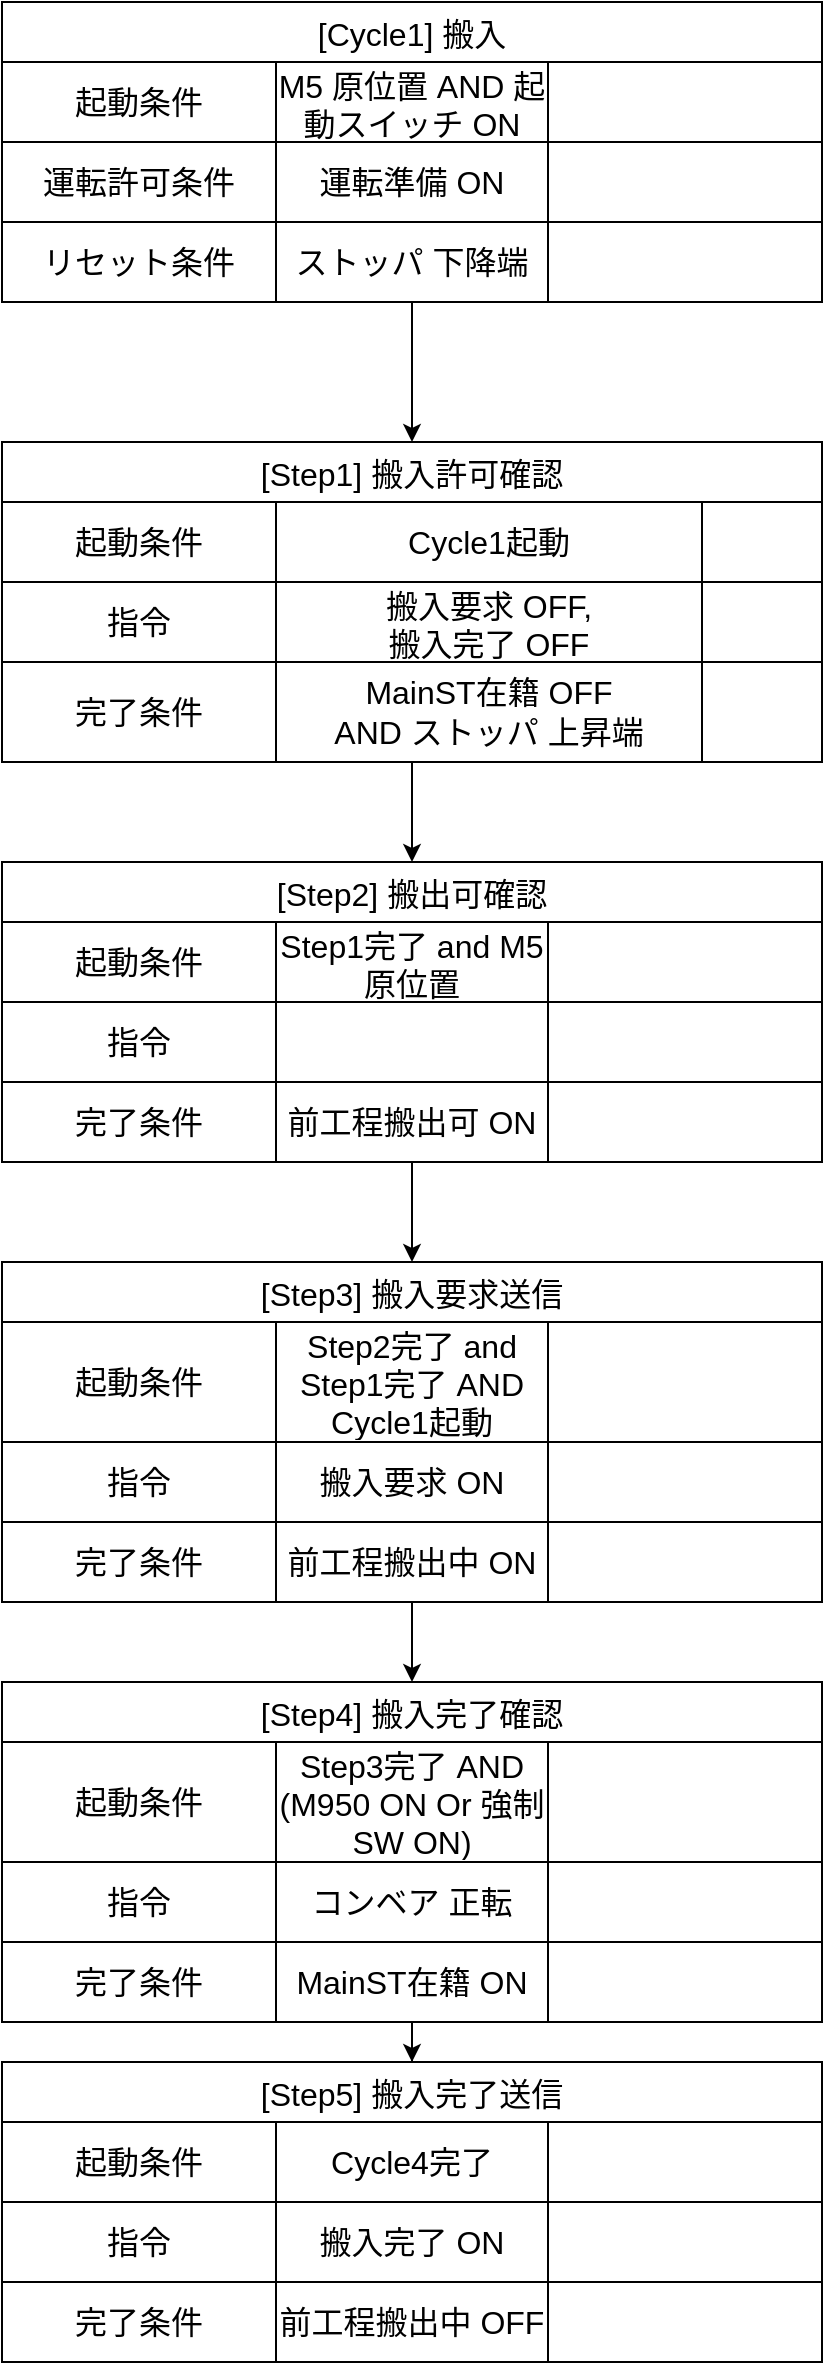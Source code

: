 <mxfile version="24.6.1" type="device">
  <diagram name="ページ1" id="T-ucygQCZ17C22osFPQH">
    <mxGraphModel dx="794" dy="420" grid="1" gridSize="10" guides="1" tooltips="1" connect="1" arrows="1" fold="1" page="1" pageScale="1" pageWidth="827" pageHeight="1169" math="0" shadow="0">
      <root>
        <mxCell id="0" />
        <mxCell id="1" parent="0" />
        <mxCell id="GdQTWJkQBUr_y7czLVZl-92" style="edgeStyle=orthogonalEdgeStyle;rounded=0;orthogonalLoop=1;jettySize=auto;html=1;entryX=0.5;entryY=0;entryDx=0;entryDy=0;" parent="1" source="GdQTWJkQBUr_y7czLVZl-14" target="GdQTWJkQBUr_y7czLVZl-27" edge="1">
          <mxGeometry relative="1" as="geometry" />
        </mxCell>
        <mxCell id="GdQTWJkQBUr_y7czLVZl-14" value="[Cycle1] 搬入" style="shape=table;startSize=30;container=1;collapsible=0;childLayout=tableLayout;strokeColor=default;fontSize=16;" parent="1" vertex="1">
          <mxGeometry x="80" y="40" width="410" height="150" as="geometry" />
        </mxCell>
        <mxCell id="GdQTWJkQBUr_y7czLVZl-15" value="" style="shape=tableRow;horizontal=0;startSize=0;swimlaneHead=0;swimlaneBody=0;strokeColor=inherit;top=0;left=0;bottom=0;right=0;collapsible=0;dropTarget=0;fillColor=none;points=[[0,0.5],[1,0.5]];portConstraint=eastwest;fontSize=16;" parent="GdQTWJkQBUr_y7czLVZl-14" vertex="1">
          <mxGeometry y="30" width="410" height="40" as="geometry" />
        </mxCell>
        <mxCell id="GdQTWJkQBUr_y7czLVZl-16" value="起動条件" style="shape=partialRectangle;html=1;whiteSpace=wrap;connectable=0;strokeColor=inherit;overflow=hidden;fillColor=none;top=0;left=0;bottom=0;right=0;pointerEvents=1;fontSize=16;" parent="GdQTWJkQBUr_y7czLVZl-15" vertex="1">
          <mxGeometry width="137" height="40" as="geometry">
            <mxRectangle width="137" height="40" as="alternateBounds" />
          </mxGeometry>
        </mxCell>
        <mxCell id="GdQTWJkQBUr_y7czLVZl-17" value="M5 原位置 AND 起動スイッチ ON" style="shape=partialRectangle;html=1;whiteSpace=wrap;connectable=0;strokeColor=inherit;overflow=hidden;fillColor=none;top=0;left=0;bottom=0;right=0;pointerEvents=1;fontSize=16;" parent="GdQTWJkQBUr_y7czLVZl-15" vertex="1">
          <mxGeometry x="137" width="136" height="40" as="geometry">
            <mxRectangle width="136" height="40" as="alternateBounds" />
          </mxGeometry>
        </mxCell>
        <mxCell id="GdQTWJkQBUr_y7czLVZl-18" value="" style="shape=partialRectangle;html=1;whiteSpace=wrap;connectable=0;strokeColor=inherit;overflow=hidden;fillColor=none;top=0;left=0;bottom=0;right=0;pointerEvents=1;fontSize=16;" parent="GdQTWJkQBUr_y7czLVZl-15" vertex="1">
          <mxGeometry x="273" width="137" height="40" as="geometry">
            <mxRectangle width="137" height="40" as="alternateBounds" />
          </mxGeometry>
        </mxCell>
        <mxCell id="GdQTWJkQBUr_y7czLVZl-19" value="" style="shape=tableRow;horizontal=0;startSize=0;swimlaneHead=0;swimlaneBody=0;strokeColor=inherit;top=0;left=0;bottom=0;right=0;collapsible=0;dropTarget=0;fillColor=none;points=[[0,0.5],[1,0.5]];portConstraint=eastwest;fontSize=16;" parent="GdQTWJkQBUr_y7czLVZl-14" vertex="1">
          <mxGeometry y="70" width="410" height="40" as="geometry" />
        </mxCell>
        <mxCell id="GdQTWJkQBUr_y7czLVZl-20" value="運転許可条件" style="shape=partialRectangle;html=1;whiteSpace=wrap;connectable=0;strokeColor=inherit;overflow=hidden;fillColor=none;top=0;left=0;bottom=0;right=0;pointerEvents=1;fontSize=16;" parent="GdQTWJkQBUr_y7czLVZl-19" vertex="1">
          <mxGeometry width="137" height="40" as="geometry">
            <mxRectangle width="137" height="40" as="alternateBounds" />
          </mxGeometry>
        </mxCell>
        <mxCell id="GdQTWJkQBUr_y7czLVZl-21" value="運転準備 ON" style="shape=partialRectangle;html=1;whiteSpace=wrap;connectable=0;strokeColor=inherit;overflow=hidden;fillColor=none;top=0;left=0;bottom=0;right=0;pointerEvents=1;fontSize=16;" parent="GdQTWJkQBUr_y7czLVZl-19" vertex="1">
          <mxGeometry x="137" width="136" height="40" as="geometry">
            <mxRectangle width="136" height="40" as="alternateBounds" />
          </mxGeometry>
        </mxCell>
        <mxCell id="GdQTWJkQBUr_y7czLVZl-22" value="" style="shape=partialRectangle;html=1;whiteSpace=wrap;connectable=0;strokeColor=inherit;overflow=hidden;fillColor=none;top=0;left=0;bottom=0;right=0;pointerEvents=1;fontSize=16;" parent="GdQTWJkQBUr_y7czLVZl-19" vertex="1">
          <mxGeometry x="273" width="137" height="40" as="geometry">
            <mxRectangle width="137" height="40" as="alternateBounds" />
          </mxGeometry>
        </mxCell>
        <mxCell id="GdQTWJkQBUr_y7czLVZl-23" value="" style="shape=tableRow;horizontal=0;startSize=0;swimlaneHead=0;swimlaneBody=0;strokeColor=inherit;top=0;left=0;bottom=0;right=0;collapsible=0;dropTarget=0;fillColor=none;points=[[0,0.5],[1,0.5]];portConstraint=eastwest;fontSize=16;" parent="GdQTWJkQBUr_y7czLVZl-14" vertex="1">
          <mxGeometry y="110" width="410" height="40" as="geometry" />
        </mxCell>
        <mxCell id="GdQTWJkQBUr_y7czLVZl-24" value="リセット条件" style="shape=partialRectangle;html=1;whiteSpace=wrap;connectable=0;strokeColor=inherit;overflow=hidden;fillColor=none;top=0;left=0;bottom=0;right=0;pointerEvents=1;fontSize=16;" parent="GdQTWJkQBUr_y7czLVZl-23" vertex="1">
          <mxGeometry width="137" height="40" as="geometry">
            <mxRectangle width="137" height="40" as="alternateBounds" />
          </mxGeometry>
        </mxCell>
        <mxCell id="GdQTWJkQBUr_y7czLVZl-25" value="ストッパ 下降端" style="shape=partialRectangle;html=1;whiteSpace=wrap;connectable=0;strokeColor=inherit;overflow=hidden;fillColor=none;top=0;left=0;bottom=0;right=0;pointerEvents=1;fontSize=16;" parent="GdQTWJkQBUr_y7czLVZl-23" vertex="1">
          <mxGeometry x="137" width="136" height="40" as="geometry">
            <mxRectangle width="136" height="40" as="alternateBounds" />
          </mxGeometry>
        </mxCell>
        <mxCell id="GdQTWJkQBUr_y7czLVZl-26" value="" style="shape=partialRectangle;html=1;whiteSpace=wrap;connectable=0;strokeColor=inherit;overflow=hidden;fillColor=none;top=0;left=0;bottom=0;right=0;pointerEvents=1;fontSize=16;" parent="GdQTWJkQBUr_y7czLVZl-23" vertex="1">
          <mxGeometry x="273" width="137" height="40" as="geometry">
            <mxRectangle width="137" height="40" as="alternateBounds" />
          </mxGeometry>
        </mxCell>
        <mxCell id="GdQTWJkQBUr_y7czLVZl-93" style="edgeStyle=orthogonalEdgeStyle;rounded=0;orthogonalLoop=1;jettySize=auto;html=1;entryX=0.5;entryY=0;entryDx=0;entryDy=0;" parent="1" source="GdQTWJkQBUr_y7czLVZl-27" target="GdQTWJkQBUr_y7czLVZl-79" edge="1">
          <mxGeometry relative="1" as="geometry" />
        </mxCell>
        <mxCell id="GdQTWJkQBUr_y7czLVZl-27" value="[Step1] 搬入許可確認" style="shape=table;startSize=30;container=1;collapsible=0;childLayout=tableLayout;strokeColor=default;fontSize=16;" parent="1" vertex="1">
          <mxGeometry x="80" y="260" width="410" height="160" as="geometry" />
        </mxCell>
        <mxCell id="GdQTWJkQBUr_y7czLVZl-28" value="" style="shape=tableRow;horizontal=0;startSize=0;swimlaneHead=0;swimlaneBody=0;strokeColor=inherit;top=0;left=0;bottom=0;right=0;collapsible=0;dropTarget=0;fillColor=none;points=[[0,0.5],[1,0.5]];portConstraint=eastwest;fontSize=16;" parent="GdQTWJkQBUr_y7czLVZl-27" vertex="1">
          <mxGeometry y="30" width="410" height="40" as="geometry" />
        </mxCell>
        <mxCell id="GdQTWJkQBUr_y7czLVZl-29" value="起動条件" style="shape=partialRectangle;html=1;whiteSpace=wrap;connectable=0;strokeColor=inherit;overflow=hidden;fillColor=none;top=0;left=0;bottom=0;right=0;pointerEvents=1;fontSize=16;" parent="GdQTWJkQBUr_y7czLVZl-28" vertex="1">
          <mxGeometry width="137" height="40" as="geometry">
            <mxRectangle width="137" height="40" as="alternateBounds" />
          </mxGeometry>
        </mxCell>
        <mxCell id="GdQTWJkQBUr_y7czLVZl-30" value="Cycle1起動" style="shape=partialRectangle;html=1;whiteSpace=wrap;connectable=0;strokeColor=inherit;overflow=hidden;fillColor=none;top=0;left=0;bottom=0;right=0;pointerEvents=1;fontSize=16;" parent="GdQTWJkQBUr_y7czLVZl-28" vertex="1">
          <mxGeometry x="137" width="213" height="40" as="geometry">
            <mxRectangle width="213" height="40" as="alternateBounds" />
          </mxGeometry>
        </mxCell>
        <mxCell id="GdQTWJkQBUr_y7czLVZl-31" value="" style="shape=partialRectangle;html=1;whiteSpace=wrap;connectable=0;strokeColor=inherit;overflow=hidden;fillColor=none;top=0;left=0;bottom=0;right=0;pointerEvents=1;fontSize=16;" parent="GdQTWJkQBUr_y7czLVZl-28" vertex="1">
          <mxGeometry x="350" width="60" height="40" as="geometry">
            <mxRectangle width="60" height="40" as="alternateBounds" />
          </mxGeometry>
        </mxCell>
        <mxCell id="GdQTWJkQBUr_y7czLVZl-32" value="" style="shape=tableRow;horizontal=0;startSize=0;swimlaneHead=0;swimlaneBody=0;strokeColor=inherit;top=0;left=0;bottom=0;right=0;collapsible=0;dropTarget=0;fillColor=none;points=[[0,0.5],[1,0.5]];portConstraint=eastwest;fontSize=16;" parent="GdQTWJkQBUr_y7czLVZl-27" vertex="1">
          <mxGeometry y="70" width="410" height="40" as="geometry" />
        </mxCell>
        <mxCell id="GdQTWJkQBUr_y7czLVZl-33" value="指令" style="shape=partialRectangle;html=1;whiteSpace=wrap;connectable=0;strokeColor=inherit;overflow=hidden;fillColor=none;top=0;left=0;bottom=0;right=0;pointerEvents=1;fontSize=16;" parent="GdQTWJkQBUr_y7czLVZl-32" vertex="1">
          <mxGeometry width="137" height="40" as="geometry">
            <mxRectangle width="137" height="40" as="alternateBounds" />
          </mxGeometry>
        </mxCell>
        <mxCell id="GdQTWJkQBUr_y7czLVZl-34" value="搬入要求 OFF,&lt;div&gt;搬入完了 OFF&lt;/div&gt;" style="shape=partialRectangle;html=1;whiteSpace=wrap;connectable=0;strokeColor=inherit;overflow=hidden;fillColor=none;top=0;left=0;bottom=0;right=0;pointerEvents=1;fontSize=16;" parent="GdQTWJkQBUr_y7czLVZl-32" vertex="1">
          <mxGeometry x="137" width="213" height="40" as="geometry">
            <mxRectangle width="213" height="40" as="alternateBounds" />
          </mxGeometry>
        </mxCell>
        <mxCell id="GdQTWJkQBUr_y7czLVZl-35" value="" style="shape=partialRectangle;html=1;whiteSpace=wrap;connectable=0;strokeColor=inherit;overflow=hidden;fillColor=none;top=0;left=0;bottom=0;right=0;pointerEvents=1;fontSize=16;" parent="GdQTWJkQBUr_y7czLVZl-32" vertex="1">
          <mxGeometry x="350" width="60" height="40" as="geometry">
            <mxRectangle width="60" height="40" as="alternateBounds" />
          </mxGeometry>
        </mxCell>
        <mxCell id="GdQTWJkQBUr_y7czLVZl-36" value="" style="shape=tableRow;horizontal=0;startSize=0;swimlaneHead=0;swimlaneBody=0;strokeColor=inherit;top=0;left=0;bottom=0;right=0;collapsible=0;dropTarget=0;fillColor=none;points=[[0,0.5],[1,0.5]];portConstraint=eastwest;fontSize=16;" parent="GdQTWJkQBUr_y7czLVZl-27" vertex="1">
          <mxGeometry y="110" width="410" height="50" as="geometry" />
        </mxCell>
        <mxCell id="GdQTWJkQBUr_y7czLVZl-37" value="完了条件" style="shape=partialRectangle;html=1;whiteSpace=wrap;connectable=0;strokeColor=inherit;overflow=hidden;fillColor=none;top=0;left=0;bottom=0;right=0;pointerEvents=1;fontSize=16;" parent="GdQTWJkQBUr_y7czLVZl-36" vertex="1">
          <mxGeometry width="137" height="50" as="geometry">
            <mxRectangle width="137" height="50" as="alternateBounds" />
          </mxGeometry>
        </mxCell>
        <mxCell id="GdQTWJkQBUr_y7czLVZl-38" value="MainST在籍 OFF&lt;div&gt;AND ストッパ 上昇端&lt;/div&gt;" style="shape=partialRectangle;html=1;whiteSpace=wrap;connectable=0;strokeColor=inherit;overflow=hidden;fillColor=none;top=0;left=0;bottom=0;right=0;pointerEvents=1;fontSize=16;" parent="GdQTWJkQBUr_y7czLVZl-36" vertex="1">
          <mxGeometry x="137" width="213" height="50" as="geometry">
            <mxRectangle width="213" height="50" as="alternateBounds" />
          </mxGeometry>
        </mxCell>
        <mxCell id="GdQTWJkQBUr_y7czLVZl-39" value="" style="shape=partialRectangle;html=1;whiteSpace=wrap;connectable=0;strokeColor=inherit;overflow=hidden;fillColor=none;top=0;left=0;bottom=0;right=0;pointerEvents=1;fontSize=16;" parent="GdQTWJkQBUr_y7czLVZl-36" vertex="1">
          <mxGeometry x="350" width="60" height="50" as="geometry">
            <mxRectangle width="60" height="50" as="alternateBounds" />
          </mxGeometry>
        </mxCell>
        <mxCell id="GdQTWJkQBUr_y7czLVZl-95" style="edgeStyle=orthogonalEdgeStyle;rounded=0;orthogonalLoop=1;jettySize=auto;html=1;entryX=0.5;entryY=0;entryDx=0;entryDy=0;" parent="1" source="GdQTWJkQBUr_y7czLVZl-40" target="GdQTWJkQBUr_y7czLVZl-53" edge="1">
          <mxGeometry relative="1" as="geometry" />
        </mxCell>
        <mxCell id="GdQTWJkQBUr_y7czLVZl-40" value="[Step3] 搬入要求送信" style="shape=table;startSize=30;container=1;collapsible=0;childLayout=tableLayout;strokeColor=default;fontSize=16;" parent="1" vertex="1">
          <mxGeometry x="80" y="670" width="410" height="170" as="geometry" />
        </mxCell>
        <mxCell id="GdQTWJkQBUr_y7czLVZl-41" value="" style="shape=tableRow;horizontal=0;startSize=0;swimlaneHead=0;swimlaneBody=0;strokeColor=inherit;top=0;left=0;bottom=0;right=0;collapsible=0;dropTarget=0;fillColor=none;points=[[0,0.5],[1,0.5]];portConstraint=eastwest;fontSize=16;" parent="GdQTWJkQBUr_y7czLVZl-40" vertex="1">
          <mxGeometry y="30" width="410" height="60" as="geometry" />
        </mxCell>
        <mxCell id="GdQTWJkQBUr_y7czLVZl-42" value="起動条件" style="shape=partialRectangle;html=1;whiteSpace=wrap;connectable=0;strokeColor=inherit;overflow=hidden;fillColor=none;top=0;left=0;bottom=0;right=0;pointerEvents=1;fontSize=16;" parent="GdQTWJkQBUr_y7czLVZl-41" vertex="1">
          <mxGeometry width="137" height="60" as="geometry">
            <mxRectangle width="137" height="60" as="alternateBounds" />
          </mxGeometry>
        </mxCell>
        <mxCell id="GdQTWJkQBUr_y7czLVZl-43" value="Step2完了 and Step1完了 AND Cycle1起動" style="shape=partialRectangle;html=1;whiteSpace=wrap;connectable=0;strokeColor=inherit;overflow=hidden;fillColor=none;top=0;left=0;bottom=0;right=0;pointerEvents=1;fontSize=16;" parent="GdQTWJkQBUr_y7czLVZl-41" vertex="1">
          <mxGeometry x="137" width="136" height="60" as="geometry">
            <mxRectangle width="136" height="60" as="alternateBounds" />
          </mxGeometry>
        </mxCell>
        <mxCell id="GdQTWJkQBUr_y7czLVZl-44" value="" style="shape=partialRectangle;html=1;whiteSpace=wrap;connectable=0;strokeColor=inherit;overflow=hidden;fillColor=none;top=0;left=0;bottom=0;right=0;pointerEvents=1;fontSize=16;" parent="GdQTWJkQBUr_y7czLVZl-41" vertex="1">
          <mxGeometry x="273" width="137" height="60" as="geometry">
            <mxRectangle width="137" height="60" as="alternateBounds" />
          </mxGeometry>
        </mxCell>
        <mxCell id="GdQTWJkQBUr_y7czLVZl-45" value="" style="shape=tableRow;horizontal=0;startSize=0;swimlaneHead=0;swimlaneBody=0;strokeColor=inherit;top=0;left=0;bottom=0;right=0;collapsible=0;dropTarget=0;fillColor=none;points=[[0,0.5],[1,0.5]];portConstraint=eastwest;fontSize=16;" parent="GdQTWJkQBUr_y7czLVZl-40" vertex="1">
          <mxGeometry y="90" width="410" height="40" as="geometry" />
        </mxCell>
        <mxCell id="GdQTWJkQBUr_y7czLVZl-46" value="指令" style="shape=partialRectangle;html=1;whiteSpace=wrap;connectable=0;strokeColor=inherit;overflow=hidden;fillColor=none;top=0;left=0;bottom=0;right=0;pointerEvents=1;fontSize=16;" parent="GdQTWJkQBUr_y7czLVZl-45" vertex="1">
          <mxGeometry width="137" height="40" as="geometry">
            <mxRectangle width="137" height="40" as="alternateBounds" />
          </mxGeometry>
        </mxCell>
        <mxCell id="GdQTWJkQBUr_y7czLVZl-47" value="搬入要求 ON" style="shape=partialRectangle;html=1;whiteSpace=wrap;connectable=0;strokeColor=inherit;overflow=hidden;fillColor=none;top=0;left=0;bottom=0;right=0;pointerEvents=1;fontSize=16;" parent="GdQTWJkQBUr_y7czLVZl-45" vertex="1">
          <mxGeometry x="137" width="136" height="40" as="geometry">
            <mxRectangle width="136" height="40" as="alternateBounds" />
          </mxGeometry>
        </mxCell>
        <mxCell id="GdQTWJkQBUr_y7czLVZl-48" value="" style="shape=partialRectangle;html=1;whiteSpace=wrap;connectable=0;strokeColor=inherit;overflow=hidden;fillColor=none;top=0;left=0;bottom=0;right=0;pointerEvents=1;fontSize=16;" parent="GdQTWJkQBUr_y7czLVZl-45" vertex="1">
          <mxGeometry x="273" width="137" height="40" as="geometry">
            <mxRectangle width="137" height="40" as="alternateBounds" />
          </mxGeometry>
        </mxCell>
        <mxCell id="GdQTWJkQBUr_y7czLVZl-49" value="" style="shape=tableRow;horizontal=0;startSize=0;swimlaneHead=0;swimlaneBody=0;strokeColor=inherit;top=0;left=0;bottom=0;right=0;collapsible=0;dropTarget=0;fillColor=none;points=[[0,0.5],[1,0.5]];portConstraint=eastwest;fontSize=16;" parent="GdQTWJkQBUr_y7czLVZl-40" vertex="1">
          <mxGeometry y="130" width="410" height="40" as="geometry" />
        </mxCell>
        <mxCell id="GdQTWJkQBUr_y7czLVZl-50" value="完了条件" style="shape=partialRectangle;html=1;whiteSpace=wrap;connectable=0;strokeColor=inherit;overflow=hidden;fillColor=none;top=0;left=0;bottom=0;right=0;pointerEvents=1;fontSize=16;" parent="GdQTWJkQBUr_y7czLVZl-49" vertex="1">
          <mxGeometry width="137" height="40" as="geometry">
            <mxRectangle width="137" height="40" as="alternateBounds" />
          </mxGeometry>
        </mxCell>
        <mxCell id="GdQTWJkQBUr_y7czLVZl-51" value="前工程搬出中 ON" style="shape=partialRectangle;html=1;whiteSpace=wrap;connectable=0;strokeColor=inherit;overflow=hidden;fillColor=none;top=0;left=0;bottom=0;right=0;pointerEvents=1;fontSize=16;" parent="GdQTWJkQBUr_y7czLVZl-49" vertex="1">
          <mxGeometry x="137" width="136" height="40" as="geometry">
            <mxRectangle width="136" height="40" as="alternateBounds" />
          </mxGeometry>
        </mxCell>
        <mxCell id="GdQTWJkQBUr_y7czLVZl-52" value="" style="shape=partialRectangle;html=1;whiteSpace=wrap;connectable=0;strokeColor=inherit;overflow=hidden;fillColor=none;top=0;left=0;bottom=0;right=0;pointerEvents=1;fontSize=16;" parent="GdQTWJkQBUr_y7czLVZl-49" vertex="1">
          <mxGeometry x="273" width="137" height="40" as="geometry">
            <mxRectangle width="137" height="40" as="alternateBounds" />
          </mxGeometry>
        </mxCell>
        <mxCell id="GdQTWJkQBUr_y7czLVZl-96" style="edgeStyle=orthogonalEdgeStyle;rounded=0;orthogonalLoop=1;jettySize=auto;html=1;entryX=0.5;entryY=0;entryDx=0;entryDy=0;" parent="1" source="GdQTWJkQBUr_y7czLVZl-53" target="GdQTWJkQBUr_y7czLVZl-66" edge="1">
          <mxGeometry relative="1" as="geometry" />
        </mxCell>
        <mxCell id="GdQTWJkQBUr_y7czLVZl-53" value="[Step4] 搬入完了確認" style="shape=table;startSize=30;container=1;collapsible=0;childLayout=tableLayout;strokeColor=default;fontSize=16;" parent="1" vertex="1">
          <mxGeometry x="80" y="880" width="410" height="170" as="geometry" />
        </mxCell>
        <mxCell id="GdQTWJkQBUr_y7czLVZl-54" value="" style="shape=tableRow;horizontal=0;startSize=0;swimlaneHead=0;swimlaneBody=0;strokeColor=inherit;top=0;left=0;bottom=0;right=0;collapsible=0;dropTarget=0;fillColor=none;points=[[0,0.5],[1,0.5]];portConstraint=eastwest;fontSize=16;" parent="GdQTWJkQBUr_y7czLVZl-53" vertex="1">
          <mxGeometry y="30" width="410" height="60" as="geometry" />
        </mxCell>
        <mxCell id="GdQTWJkQBUr_y7czLVZl-55" value="起動条件" style="shape=partialRectangle;html=1;whiteSpace=wrap;connectable=0;strokeColor=inherit;overflow=hidden;fillColor=none;top=0;left=0;bottom=0;right=0;pointerEvents=1;fontSize=16;" parent="GdQTWJkQBUr_y7czLVZl-54" vertex="1">
          <mxGeometry width="137" height="60" as="geometry">
            <mxRectangle width="137" height="60" as="alternateBounds" />
          </mxGeometry>
        </mxCell>
        <mxCell id="GdQTWJkQBUr_y7czLVZl-56" value="Step3完了 AND (M950 ON Or 強制SW ON)" style="shape=partialRectangle;html=1;whiteSpace=wrap;connectable=0;strokeColor=inherit;overflow=hidden;fillColor=none;top=0;left=0;bottom=0;right=0;pointerEvents=1;fontSize=16;" parent="GdQTWJkQBUr_y7czLVZl-54" vertex="1">
          <mxGeometry x="137" width="136" height="60" as="geometry">
            <mxRectangle width="136" height="60" as="alternateBounds" />
          </mxGeometry>
        </mxCell>
        <mxCell id="GdQTWJkQBUr_y7czLVZl-57" value="" style="shape=partialRectangle;html=1;whiteSpace=wrap;connectable=0;strokeColor=inherit;overflow=hidden;fillColor=none;top=0;left=0;bottom=0;right=0;pointerEvents=1;fontSize=16;" parent="GdQTWJkQBUr_y7czLVZl-54" vertex="1">
          <mxGeometry x="273" width="137" height="60" as="geometry">
            <mxRectangle width="137" height="60" as="alternateBounds" />
          </mxGeometry>
        </mxCell>
        <mxCell id="GdQTWJkQBUr_y7czLVZl-58" value="" style="shape=tableRow;horizontal=0;startSize=0;swimlaneHead=0;swimlaneBody=0;strokeColor=inherit;top=0;left=0;bottom=0;right=0;collapsible=0;dropTarget=0;fillColor=none;points=[[0,0.5],[1,0.5]];portConstraint=eastwest;fontSize=16;" parent="GdQTWJkQBUr_y7czLVZl-53" vertex="1">
          <mxGeometry y="90" width="410" height="40" as="geometry" />
        </mxCell>
        <mxCell id="GdQTWJkQBUr_y7czLVZl-59" value="指令" style="shape=partialRectangle;html=1;whiteSpace=wrap;connectable=0;strokeColor=inherit;overflow=hidden;fillColor=none;top=0;left=0;bottom=0;right=0;pointerEvents=1;fontSize=16;" parent="GdQTWJkQBUr_y7czLVZl-58" vertex="1">
          <mxGeometry width="137" height="40" as="geometry">
            <mxRectangle width="137" height="40" as="alternateBounds" />
          </mxGeometry>
        </mxCell>
        <mxCell id="GdQTWJkQBUr_y7czLVZl-60" value="コンベア 正転" style="shape=partialRectangle;html=1;whiteSpace=wrap;connectable=0;strokeColor=inherit;overflow=hidden;fillColor=none;top=0;left=0;bottom=0;right=0;pointerEvents=1;fontSize=16;" parent="GdQTWJkQBUr_y7czLVZl-58" vertex="1">
          <mxGeometry x="137" width="136" height="40" as="geometry">
            <mxRectangle width="136" height="40" as="alternateBounds" />
          </mxGeometry>
        </mxCell>
        <mxCell id="GdQTWJkQBUr_y7czLVZl-61" value="" style="shape=partialRectangle;html=1;whiteSpace=wrap;connectable=0;strokeColor=inherit;overflow=hidden;fillColor=none;top=0;left=0;bottom=0;right=0;pointerEvents=1;fontSize=16;" parent="GdQTWJkQBUr_y7czLVZl-58" vertex="1">
          <mxGeometry x="273" width="137" height="40" as="geometry">
            <mxRectangle width="137" height="40" as="alternateBounds" />
          </mxGeometry>
        </mxCell>
        <mxCell id="GdQTWJkQBUr_y7czLVZl-62" value="" style="shape=tableRow;horizontal=0;startSize=0;swimlaneHead=0;swimlaneBody=0;strokeColor=inherit;top=0;left=0;bottom=0;right=0;collapsible=0;dropTarget=0;fillColor=none;points=[[0,0.5],[1,0.5]];portConstraint=eastwest;fontSize=16;" parent="GdQTWJkQBUr_y7czLVZl-53" vertex="1">
          <mxGeometry y="130" width="410" height="40" as="geometry" />
        </mxCell>
        <mxCell id="GdQTWJkQBUr_y7czLVZl-63" value="完了条件" style="shape=partialRectangle;html=1;whiteSpace=wrap;connectable=0;strokeColor=inherit;overflow=hidden;fillColor=none;top=0;left=0;bottom=0;right=0;pointerEvents=1;fontSize=16;" parent="GdQTWJkQBUr_y7czLVZl-62" vertex="1">
          <mxGeometry width="137" height="40" as="geometry">
            <mxRectangle width="137" height="40" as="alternateBounds" />
          </mxGeometry>
        </mxCell>
        <mxCell id="GdQTWJkQBUr_y7czLVZl-64" value="MainST在籍 ON" style="shape=partialRectangle;html=1;whiteSpace=wrap;connectable=0;strokeColor=inherit;overflow=hidden;fillColor=none;top=0;left=0;bottom=0;right=0;pointerEvents=1;fontSize=16;" parent="GdQTWJkQBUr_y7czLVZl-62" vertex="1">
          <mxGeometry x="137" width="136" height="40" as="geometry">
            <mxRectangle width="136" height="40" as="alternateBounds" />
          </mxGeometry>
        </mxCell>
        <mxCell id="GdQTWJkQBUr_y7czLVZl-65" value="" style="shape=partialRectangle;html=1;whiteSpace=wrap;connectable=0;strokeColor=inherit;overflow=hidden;fillColor=none;top=0;left=0;bottom=0;right=0;pointerEvents=1;fontSize=16;" parent="GdQTWJkQBUr_y7czLVZl-62" vertex="1">
          <mxGeometry x="273" width="137" height="40" as="geometry">
            <mxRectangle width="137" height="40" as="alternateBounds" />
          </mxGeometry>
        </mxCell>
        <mxCell id="GdQTWJkQBUr_y7czLVZl-66" value="[Step5] 搬入完了送信" style="shape=table;startSize=30;container=1;collapsible=0;childLayout=tableLayout;strokeColor=default;fontSize=16;" parent="1" vertex="1">
          <mxGeometry x="80" y="1070" width="410" height="150" as="geometry" />
        </mxCell>
        <mxCell id="GdQTWJkQBUr_y7czLVZl-67" value="" style="shape=tableRow;horizontal=0;startSize=0;swimlaneHead=0;swimlaneBody=0;strokeColor=inherit;top=0;left=0;bottom=0;right=0;collapsible=0;dropTarget=0;fillColor=none;points=[[0,0.5],[1,0.5]];portConstraint=eastwest;fontSize=16;" parent="GdQTWJkQBUr_y7czLVZl-66" vertex="1">
          <mxGeometry y="30" width="410" height="40" as="geometry" />
        </mxCell>
        <mxCell id="GdQTWJkQBUr_y7czLVZl-68" value="起動条件" style="shape=partialRectangle;html=1;whiteSpace=wrap;connectable=0;strokeColor=inherit;overflow=hidden;fillColor=none;top=0;left=0;bottom=0;right=0;pointerEvents=1;fontSize=16;" parent="GdQTWJkQBUr_y7czLVZl-67" vertex="1">
          <mxGeometry width="137" height="40" as="geometry">
            <mxRectangle width="137" height="40" as="alternateBounds" />
          </mxGeometry>
        </mxCell>
        <mxCell id="GdQTWJkQBUr_y7czLVZl-69" value="Cycle4完了" style="shape=partialRectangle;html=1;whiteSpace=wrap;connectable=0;strokeColor=inherit;overflow=hidden;fillColor=none;top=0;left=0;bottom=0;right=0;pointerEvents=1;fontSize=16;" parent="GdQTWJkQBUr_y7czLVZl-67" vertex="1">
          <mxGeometry x="137" width="136" height="40" as="geometry">
            <mxRectangle width="136" height="40" as="alternateBounds" />
          </mxGeometry>
        </mxCell>
        <mxCell id="GdQTWJkQBUr_y7czLVZl-70" value="" style="shape=partialRectangle;html=1;whiteSpace=wrap;connectable=0;strokeColor=inherit;overflow=hidden;fillColor=none;top=0;left=0;bottom=0;right=0;pointerEvents=1;fontSize=16;" parent="GdQTWJkQBUr_y7czLVZl-67" vertex="1">
          <mxGeometry x="273" width="137" height="40" as="geometry">
            <mxRectangle width="137" height="40" as="alternateBounds" />
          </mxGeometry>
        </mxCell>
        <mxCell id="GdQTWJkQBUr_y7czLVZl-71" value="" style="shape=tableRow;horizontal=0;startSize=0;swimlaneHead=0;swimlaneBody=0;strokeColor=inherit;top=0;left=0;bottom=0;right=0;collapsible=0;dropTarget=0;fillColor=none;points=[[0,0.5],[1,0.5]];portConstraint=eastwest;fontSize=16;" parent="GdQTWJkQBUr_y7czLVZl-66" vertex="1">
          <mxGeometry y="70" width="410" height="40" as="geometry" />
        </mxCell>
        <mxCell id="GdQTWJkQBUr_y7czLVZl-72" value="指令" style="shape=partialRectangle;html=1;whiteSpace=wrap;connectable=0;strokeColor=inherit;overflow=hidden;fillColor=none;top=0;left=0;bottom=0;right=0;pointerEvents=1;fontSize=16;" parent="GdQTWJkQBUr_y7czLVZl-71" vertex="1">
          <mxGeometry width="137" height="40" as="geometry">
            <mxRectangle width="137" height="40" as="alternateBounds" />
          </mxGeometry>
        </mxCell>
        <mxCell id="GdQTWJkQBUr_y7czLVZl-73" value="搬入完了 ON" style="shape=partialRectangle;html=1;whiteSpace=wrap;connectable=0;strokeColor=inherit;overflow=hidden;fillColor=none;top=0;left=0;bottom=0;right=0;pointerEvents=1;fontSize=16;" parent="GdQTWJkQBUr_y7czLVZl-71" vertex="1">
          <mxGeometry x="137" width="136" height="40" as="geometry">
            <mxRectangle width="136" height="40" as="alternateBounds" />
          </mxGeometry>
        </mxCell>
        <mxCell id="GdQTWJkQBUr_y7czLVZl-74" value="" style="shape=partialRectangle;html=1;whiteSpace=wrap;connectable=0;strokeColor=inherit;overflow=hidden;fillColor=none;top=0;left=0;bottom=0;right=0;pointerEvents=1;fontSize=16;" parent="GdQTWJkQBUr_y7czLVZl-71" vertex="1">
          <mxGeometry x="273" width="137" height="40" as="geometry">
            <mxRectangle width="137" height="40" as="alternateBounds" />
          </mxGeometry>
        </mxCell>
        <mxCell id="GdQTWJkQBUr_y7czLVZl-75" value="" style="shape=tableRow;horizontal=0;startSize=0;swimlaneHead=0;swimlaneBody=0;strokeColor=inherit;top=0;left=0;bottom=0;right=0;collapsible=0;dropTarget=0;fillColor=none;points=[[0,0.5],[1,0.5]];portConstraint=eastwest;fontSize=16;" parent="GdQTWJkQBUr_y7czLVZl-66" vertex="1">
          <mxGeometry y="110" width="410" height="40" as="geometry" />
        </mxCell>
        <mxCell id="GdQTWJkQBUr_y7czLVZl-76" value="完了条件" style="shape=partialRectangle;html=1;whiteSpace=wrap;connectable=0;strokeColor=inherit;overflow=hidden;fillColor=none;top=0;left=0;bottom=0;right=0;pointerEvents=1;fontSize=16;" parent="GdQTWJkQBUr_y7czLVZl-75" vertex="1">
          <mxGeometry width="137" height="40" as="geometry">
            <mxRectangle width="137" height="40" as="alternateBounds" />
          </mxGeometry>
        </mxCell>
        <mxCell id="GdQTWJkQBUr_y7czLVZl-77" value="前工程搬出中 OFF" style="shape=partialRectangle;html=1;whiteSpace=wrap;connectable=0;strokeColor=inherit;overflow=hidden;fillColor=none;top=0;left=0;bottom=0;right=0;pointerEvents=1;fontSize=16;" parent="GdQTWJkQBUr_y7czLVZl-75" vertex="1">
          <mxGeometry x="137" width="136" height="40" as="geometry">
            <mxRectangle width="136" height="40" as="alternateBounds" />
          </mxGeometry>
        </mxCell>
        <mxCell id="GdQTWJkQBUr_y7czLVZl-78" value="" style="shape=partialRectangle;html=1;whiteSpace=wrap;connectable=0;strokeColor=inherit;overflow=hidden;fillColor=none;top=0;left=0;bottom=0;right=0;pointerEvents=1;fontSize=16;" parent="GdQTWJkQBUr_y7czLVZl-75" vertex="1">
          <mxGeometry x="273" width="137" height="40" as="geometry">
            <mxRectangle width="137" height="40" as="alternateBounds" />
          </mxGeometry>
        </mxCell>
        <mxCell id="GdQTWJkQBUr_y7czLVZl-94" style="edgeStyle=orthogonalEdgeStyle;rounded=0;orthogonalLoop=1;jettySize=auto;html=1;entryX=0.5;entryY=0;entryDx=0;entryDy=0;" parent="1" source="GdQTWJkQBUr_y7czLVZl-79" target="GdQTWJkQBUr_y7czLVZl-40" edge="1">
          <mxGeometry relative="1" as="geometry" />
        </mxCell>
        <mxCell id="GdQTWJkQBUr_y7czLVZl-79" value="[Step2] 搬出可確認" style="shape=table;startSize=30;container=1;collapsible=0;childLayout=tableLayout;strokeColor=default;fontSize=16;" parent="1" vertex="1">
          <mxGeometry x="80" y="470" width="410" height="150" as="geometry" />
        </mxCell>
        <mxCell id="GdQTWJkQBUr_y7czLVZl-80" value="" style="shape=tableRow;horizontal=0;startSize=0;swimlaneHead=0;swimlaneBody=0;strokeColor=inherit;top=0;left=0;bottom=0;right=0;collapsible=0;dropTarget=0;fillColor=none;points=[[0,0.5],[1,0.5]];portConstraint=eastwest;fontSize=16;" parent="GdQTWJkQBUr_y7czLVZl-79" vertex="1">
          <mxGeometry y="30" width="410" height="40" as="geometry" />
        </mxCell>
        <mxCell id="GdQTWJkQBUr_y7czLVZl-81" value="起動条件" style="shape=partialRectangle;html=1;whiteSpace=wrap;connectable=0;strokeColor=inherit;overflow=hidden;fillColor=none;top=0;left=0;bottom=0;right=0;pointerEvents=1;fontSize=16;" parent="GdQTWJkQBUr_y7czLVZl-80" vertex="1">
          <mxGeometry width="137" height="40" as="geometry">
            <mxRectangle width="137" height="40" as="alternateBounds" />
          </mxGeometry>
        </mxCell>
        <mxCell id="GdQTWJkQBUr_y7czLVZl-82" value="Step1完了 and M5 原位置" style="shape=partialRectangle;html=1;whiteSpace=wrap;connectable=0;strokeColor=inherit;overflow=hidden;fillColor=none;top=0;left=0;bottom=0;right=0;pointerEvents=1;fontSize=16;" parent="GdQTWJkQBUr_y7czLVZl-80" vertex="1">
          <mxGeometry x="137" width="136" height="40" as="geometry">
            <mxRectangle width="136" height="40" as="alternateBounds" />
          </mxGeometry>
        </mxCell>
        <mxCell id="GdQTWJkQBUr_y7czLVZl-83" value="" style="shape=partialRectangle;html=1;whiteSpace=wrap;connectable=0;strokeColor=inherit;overflow=hidden;fillColor=none;top=0;left=0;bottom=0;right=0;pointerEvents=1;fontSize=16;" parent="GdQTWJkQBUr_y7czLVZl-80" vertex="1">
          <mxGeometry x="273" width="137" height="40" as="geometry">
            <mxRectangle width="137" height="40" as="alternateBounds" />
          </mxGeometry>
        </mxCell>
        <mxCell id="GdQTWJkQBUr_y7czLVZl-84" value="" style="shape=tableRow;horizontal=0;startSize=0;swimlaneHead=0;swimlaneBody=0;strokeColor=inherit;top=0;left=0;bottom=0;right=0;collapsible=0;dropTarget=0;fillColor=none;points=[[0,0.5],[1,0.5]];portConstraint=eastwest;fontSize=16;" parent="GdQTWJkQBUr_y7czLVZl-79" vertex="1">
          <mxGeometry y="70" width="410" height="40" as="geometry" />
        </mxCell>
        <mxCell id="GdQTWJkQBUr_y7czLVZl-85" value="指令" style="shape=partialRectangle;html=1;whiteSpace=wrap;connectable=0;strokeColor=inherit;overflow=hidden;fillColor=none;top=0;left=0;bottom=0;right=0;pointerEvents=1;fontSize=16;" parent="GdQTWJkQBUr_y7czLVZl-84" vertex="1">
          <mxGeometry width="137" height="40" as="geometry">
            <mxRectangle width="137" height="40" as="alternateBounds" />
          </mxGeometry>
        </mxCell>
        <mxCell id="GdQTWJkQBUr_y7czLVZl-86" value="" style="shape=partialRectangle;html=1;whiteSpace=wrap;connectable=0;strokeColor=inherit;overflow=hidden;fillColor=none;top=0;left=0;bottom=0;right=0;pointerEvents=1;fontSize=16;" parent="GdQTWJkQBUr_y7czLVZl-84" vertex="1">
          <mxGeometry x="137" width="136" height="40" as="geometry">
            <mxRectangle width="136" height="40" as="alternateBounds" />
          </mxGeometry>
        </mxCell>
        <mxCell id="GdQTWJkQBUr_y7czLVZl-87" value="" style="shape=partialRectangle;html=1;whiteSpace=wrap;connectable=0;strokeColor=inherit;overflow=hidden;fillColor=none;top=0;left=0;bottom=0;right=0;pointerEvents=1;fontSize=16;" parent="GdQTWJkQBUr_y7czLVZl-84" vertex="1">
          <mxGeometry x="273" width="137" height="40" as="geometry">
            <mxRectangle width="137" height="40" as="alternateBounds" />
          </mxGeometry>
        </mxCell>
        <mxCell id="GdQTWJkQBUr_y7czLVZl-88" value="" style="shape=tableRow;horizontal=0;startSize=0;swimlaneHead=0;swimlaneBody=0;strokeColor=inherit;top=0;left=0;bottom=0;right=0;collapsible=0;dropTarget=0;fillColor=none;points=[[0,0.5],[1,0.5]];portConstraint=eastwest;fontSize=16;" parent="GdQTWJkQBUr_y7czLVZl-79" vertex="1">
          <mxGeometry y="110" width="410" height="40" as="geometry" />
        </mxCell>
        <mxCell id="GdQTWJkQBUr_y7czLVZl-89" value="完了条件" style="shape=partialRectangle;html=1;whiteSpace=wrap;connectable=0;strokeColor=inherit;overflow=hidden;fillColor=none;top=0;left=0;bottom=0;right=0;pointerEvents=1;fontSize=16;" parent="GdQTWJkQBUr_y7czLVZl-88" vertex="1">
          <mxGeometry width="137" height="40" as="geometry">
            <mxRectangle width="137" height="40" as="alternateBounds" />
          </mxGeometry>
        </mxCell>
        <mxCell id="GdQTWJkQBUr_y7czLVZl-90" value="前工程搬出可 ON" style="shape=partialRectangle;html=1;whiteSpace=wrap;connectable=0;strokeColor=inherit;overflow=hidden;fillColor=none;top=0;left=0;bottom=0;right=0;pointerEvents=1;fontSize=16;" parent="GdQTWJkQBUr_y7czLVZl-88" vertex="1">
          <mxGeometry x="137" width="136" height="40" as="geometry">
            <mxRectangle width="136" height="40" as="alternateBounds" />
          </mxGeometry>
        </mxCell>
        <mxCell id="GdQTWJkQBUr_y7czLVZl-91" value="" style="shape=partialRectangle;html=1;whiteSpace=wrap;connectable=0;strokeColor=inherit;overflow=hidden;fillColor=none;top=0;left=0;bottom=0;right=0;pointerEvents=1;fontSize=16;" parent="GdQTWJkQBUr_y7czLVZl-88" vertex="1">
          <mxGeometry x="273" width="137" height="40" as="geometry">
            <mxRectangle width="137" height="40" as="alternateBounds" />
          </mxGeometry>
        </mxCell>
      </root>
    </mxGraphModel>
  </diagram>
</mxfile>
